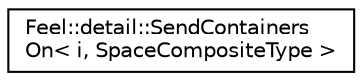 digraph "Graphical Class Hierarchy"
{
 // LATEX_PDF_SIZE
  edge [fontname="Helvetica",fontsize="10",labelfontname="Helvetica",labelfontsize="10"];
  node [fontname="Helvetica",fontsize="10",shape=record];
  rankdir="LR";
  Node0 [label="Feel::detail::SendContainers\lOn\< i, SpaceCompositeType \>",height=0.2,width=0.4,color="black", fillcolor="white", style="filled",URL="$structFeel_1_1detail_1_1SendContainersOn.html",tooltip=" "];
}
